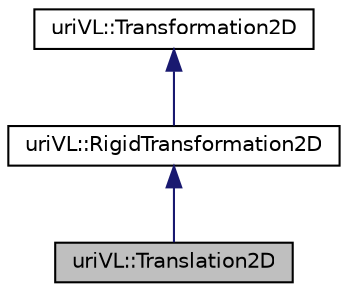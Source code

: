 digraph "uriVL::Translation2D"
{
  edge [fontname="Helvetica",fontsize="10",labelfontname="Helvetica",labelfontsize="10"];
  node [fontname="Helvetica",fontsize="10",shape=record];
  Node1 [label="uriVL::Translation2D",height=0.2,width=0.4,color="black", fillcolor="grey75", style="filled", fontcolor="black"];
  Node2 -> Node1 [dir="back",color="midnightblue",fontsize="10",style="solid",fontname="Helvetica"];
  Node2 [label="uriVL::RigidTransformation2D",height=0.2,width=0.4,color="black", fillcolor="white", style="filled",URL="$classuriVL_1_1RigidTransformation2D.html",tooltip="Class for all 2D transformation composed of a translation and a rotation. "];
  Node3 -> Node2 [dir="back",color="midnightblue",fontsize="10",style="solid",fontname="Helvetica"];
  Node3 [label="uriVL::Transformation2D",height=0.2,width=0.4,color="black", fillcolor="white", style="filled",URL="$classuriVL_1_1Transformation2D.html",tooltip="Virtual base class for all 2D transformation that can be represented by a 3 by 3 homogenous matrix..."];
}

